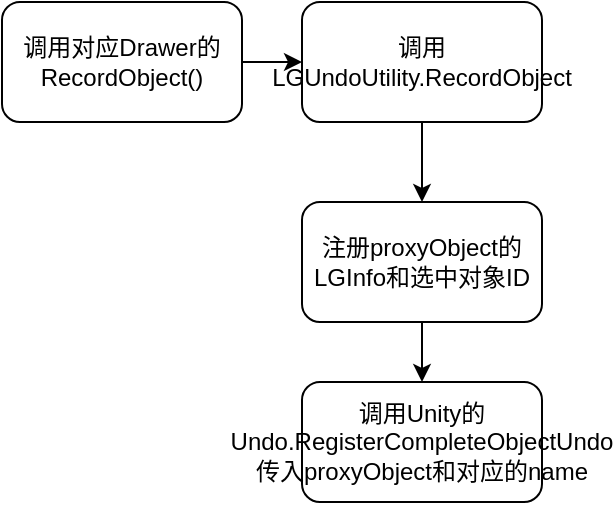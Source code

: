<mxfile>
    <diagram id="6N4U7FsusDK1gxL3mWdS" name="Page-1">
        <mxGraphModel dx="1204" dy="541" grid="1" gridSize="10" guides="1" tooltips="1" connect="1" arrows="1" fold="1" page="1" pageScale="1" pageWidth="827" pageHeight="1169" math="0" shadow="0">
            <root>
                <mxCell id="0"/>
                <mxCell id="1" parent="0"/>
                <mxCell id="5" value="" style="edgeStyle=orthogonalEdgeStyle;rounded=0;orthogonalLoop=1;jettySize=auto;html=1;" edge="1" parent="1" source="2" target="4">
                    <mxGeometry relative="1" as="geometry"/>
                </mxCell>
                <mxCell id="2" value="调用对应Drawer的RecordObject()" style="rounded=1;whiteSpace=wrap;html=1;" vertex="1" parent="1">
                    <mxGeometry x="260" y="240" width="120" height="60" as="geometry"/>
                </mxCell>
                <mxCell id="7" value="" style="edgeStyle=orthogonalEdgeStyle;rounded=0;orthogonalLoop=1;jettySize=auto;html=1;" edge="1" parent="1" source="4" target="6">
                    <mxGeometry relative="1" as="geometry"/>
                </mxCell>
                <mxCell id="4" value="调用LGUndoUtility.RecordObject&lt;br&gt;" style="rounded=1;whiteSpace=wrap;html=1;" vertex="1" parent="1">
                    <mxGeometry x="410" y="240" width="120" height="60" as="geometry"/>
                </mxCell>
                <mxCell id="10" value="" style="edgeStyle=orthogonalEdgeStyle;rounded=0;orthogonalLoop=1;jettySize=auto;html=1;" edge="1" parent="1" source="6" target="9">
                    <mxGeometry relative="1" as="geometry"/>
                </mxCell>
                <mxCell id="6" value="注册proxyObject的LGInfo和选中对象ID" style="rounded=1;whiteSpace=wrap;html=1;" vertex="1" parent="1">
                    <mxGeometry x="410" y="340" width="120" height="60" as="geometry"/>
                </mxCell>
                <mxCell id="9" value="调用Unity的Undo.RegisterCompleteObjectUndo传入proxyObject和对应的name" style="rounded=1;whiteSpace=wrap;html=1;" vertex="1" parent="1">
                    <mxGeometry x="410" y="430" width="120" height="60" as="geometry"/>
                </mxCell>
            </root>
        </mxGraphModel>
    </diagram>
</mxfile>